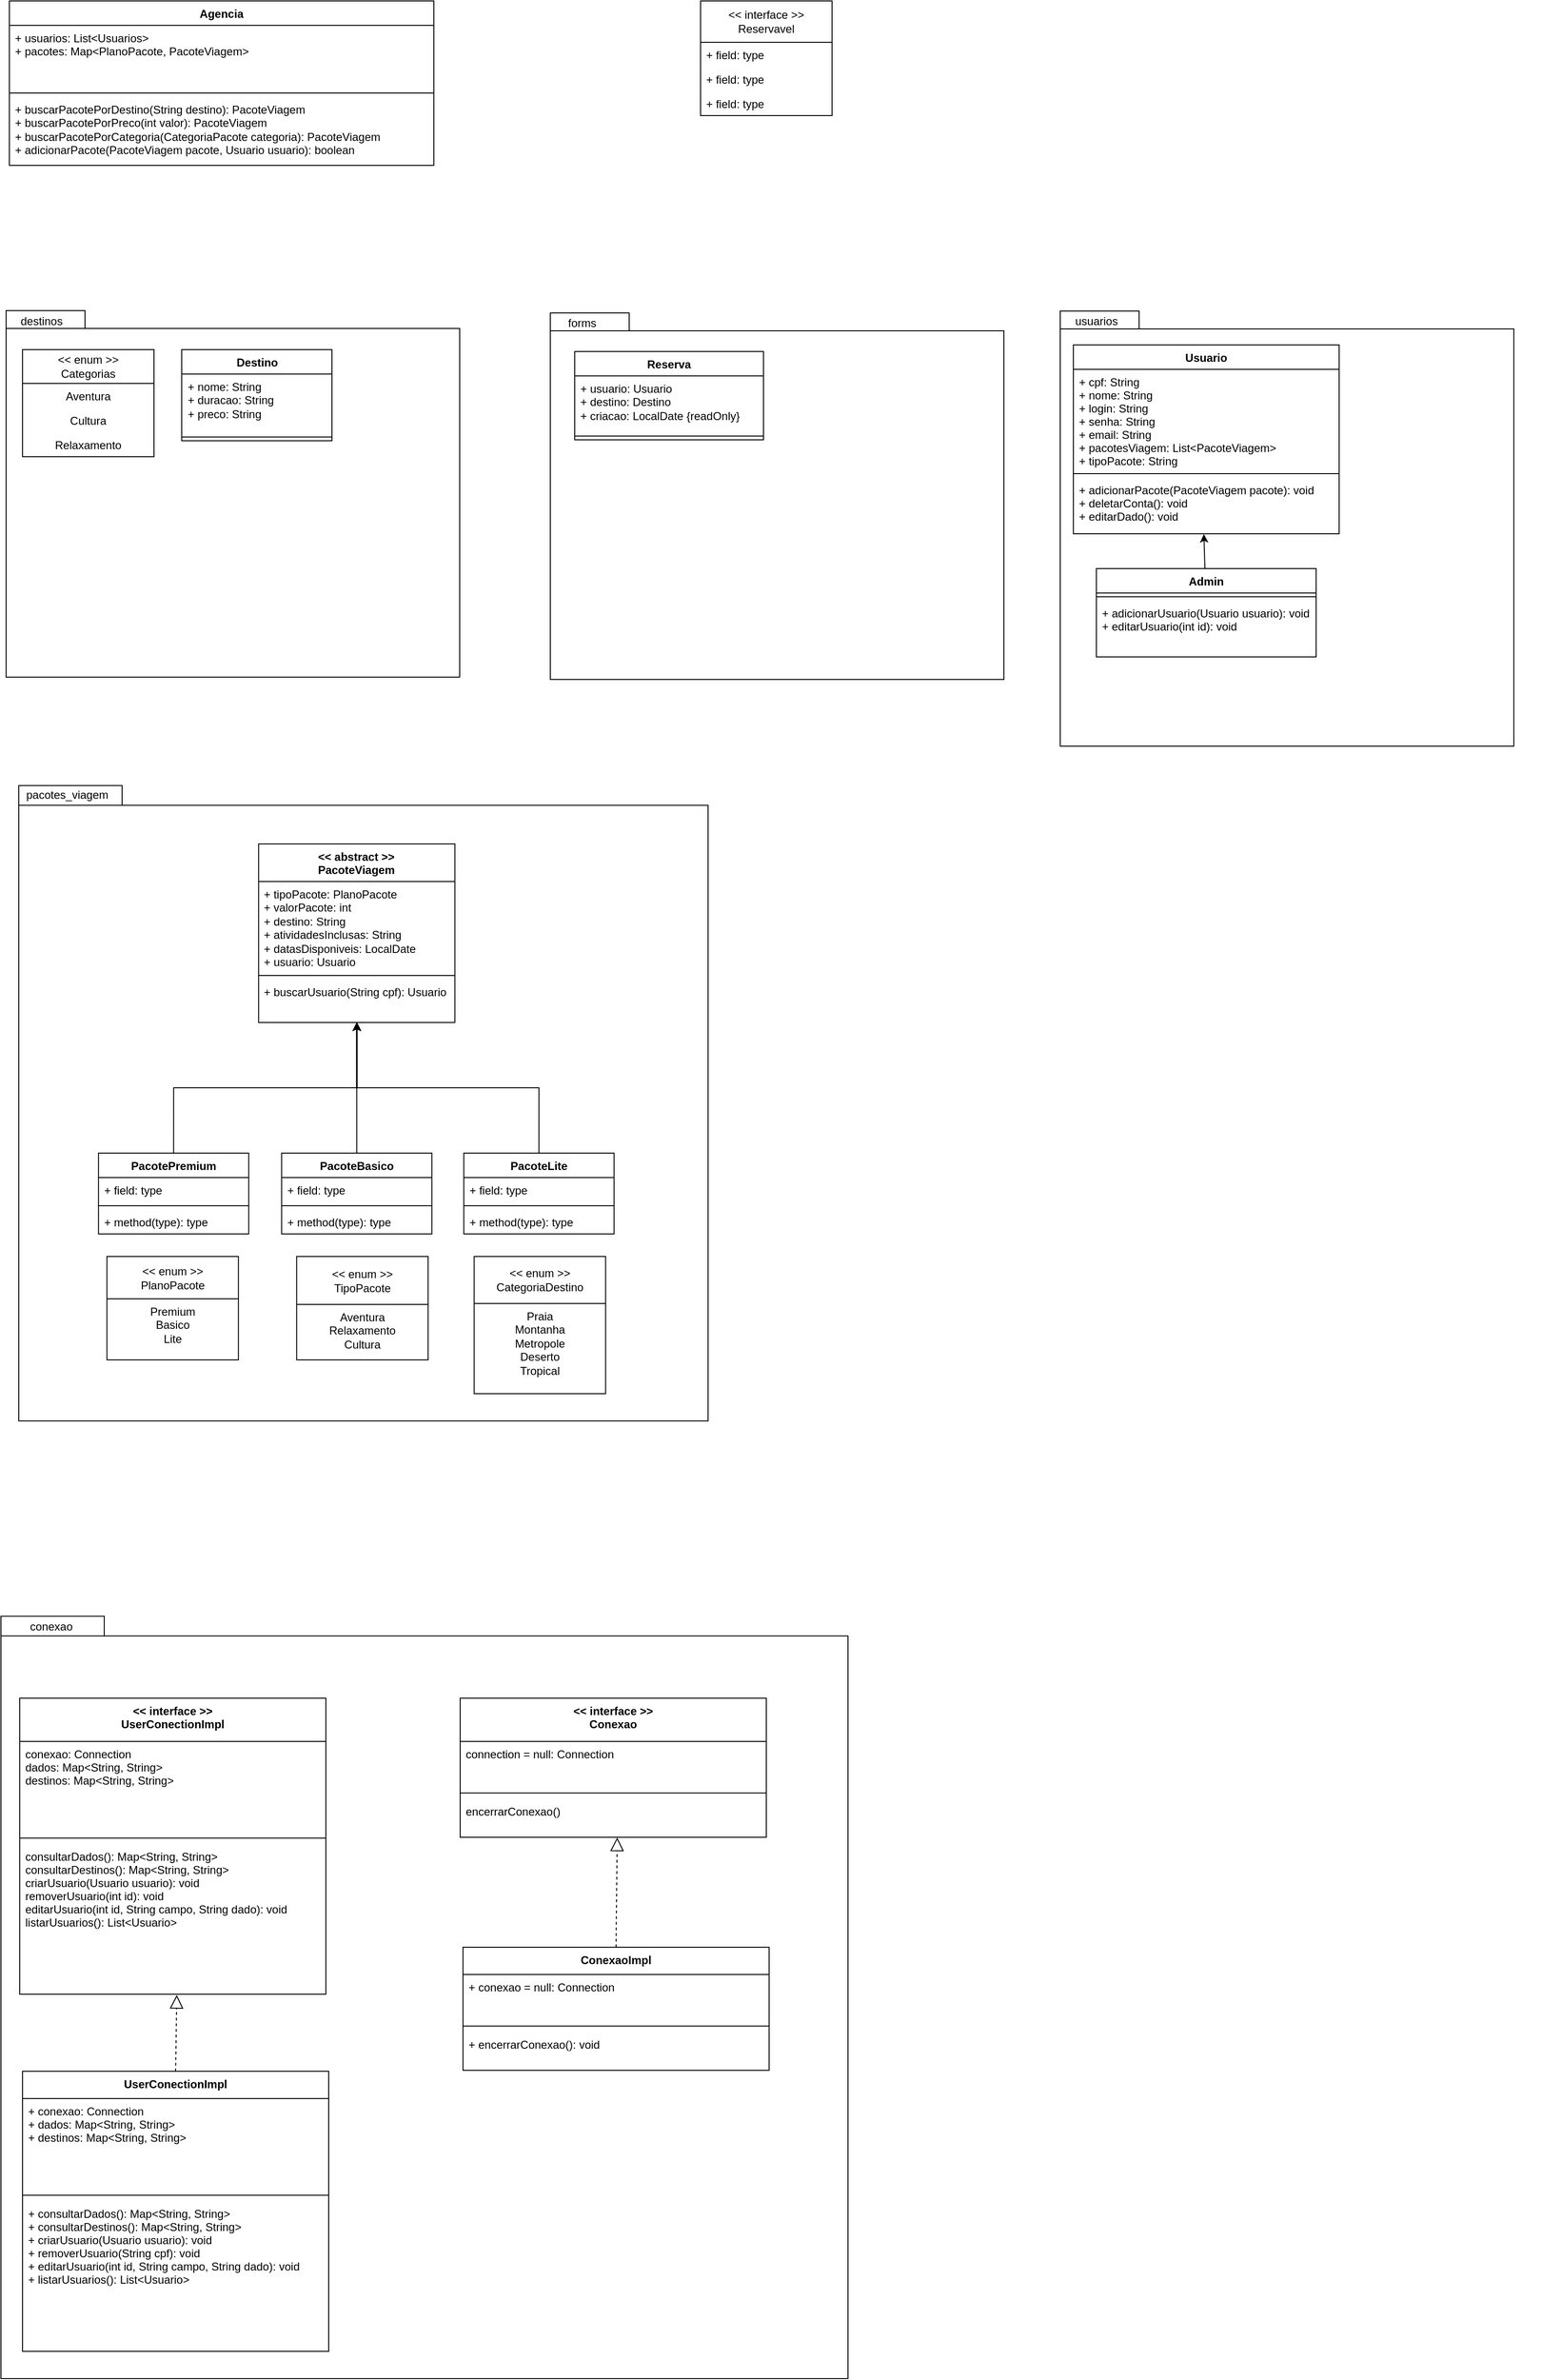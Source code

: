<mxfile>
    <diagram name="Page-1" id="CL5JDApW0YQvWiSPC0La">
        <mxGraphModel dx="594" dy="468" grid="0" gridSize="10" guides="1" tooltips="1" connect="1" arrows="1" fold="1" page="1" pageScale="1" pageWidth="900" pageHeight="1600" math="0" shadow="0">
            <root>
                <mxCell id="0"/>
                <mxCell id="1" parent="0"/>
                <mxCell id="uXKpA5WeMLEmbCpdPesY-55" value="&lt;div&gt;&amp;lt;&amp;lt; interface &amp;gt;&amp;gt;&lt;/div&gt;&lt;div&gt;Reservavel&lt;br&gt;&lt;/div&gt;" style="swimlane;fontStyle=0;childLayout=stackLayout;horizontal=1;startSize=44;fillColor=none;horizontalStack=0;resizeParent=1;resizeParentMax=0;resizeLast=0;collapsible=1;marginBottom=0;whiteSpace=wrap;html=1;" parent="1" vertex="1">
                    <mxGeometry x="754" y="13" width="140" height="122" as="geometry"/>
                </mxCell>
                <mxCell id="uXKpA5WeMLEmbCpdPesY-56" value="+ field: type" style="text;strokeColor=none;fillColor=none;align=left;verticalAlign=top;spacingLeft=4;spacingRight=4;overflow=hidden;rotatable=0;points=[[0,0.5],[1,0.5]];portConstraint=eastwest;whiteSpace=wrap;html=1;" parent="uXKpA5WeMLEmbCpdPesY-55" vertex="1">
                    <mxGeometry y="44" width="140" height="26" as="geometry"/>
                </mxCell>
                <mxCell id="uXKpA5WeMLEmbCpdPesY-57" value="+ field: type" style="text;strokeColor=none;fillColor=none;align=left;verticalAlign=top;spacingLeft=4;spacingRight=4;overflow=hidden;rotatable=0;points=[[0,0.5],[1,0.5]];portConstraint=eastwest;whiteSpace=wrap;html=1;" parent="uXKpA5WeMLEmbCpdPesY-55" vertex="1">
                    <mxGeometry y="70" width="140" height="26" as="geometry"/>
                </mxCell>
                <mxCell id="uXKpA5WeMLEmbCpdPesY-58" value="+ field: type" style="text;strokeColor=none;fillColor=none;align=left;verticalAlign=top;spacingLeft=4;spacingRight=4;overflow=hidden;rotatable=0;points=[[0,0.5],[1,0.5]];portConstraint=eastwest;whiteSpace=wrap;html=1;" parent="uXKpA5WeMLEmbCpdPesY-55" vertex="1">
                    <mxGeometry y="96" width="140" height="26" as="geometry"/>
                </mxCell>
                <mxCell id="uXKpA5WeMLEmbCpdPesY-64" value="Agencia" style="swimlane;fontStyle=1;align=center;verticalAlign=top;childLayout=stackLayout;horizontal=1;startSize=26;horizontalStack=0;resizeParent=1;resizeParentMax=0;resizeLast=0;collapsible=1;marginBottom=0;whiteSpace=wrap;html=1;" parent="1" vertex="1">
                    <mxGeometry x="18" y="13" width="452" height="175" as="geometry"/>
                </mxCell>
                <mxCell id="uXKpA5WeMLEmbCpdPesY-65" value="&lt;div&gt;+ usuarios: List&amp;lt;Usuarios&amp;gt;&lt;/div&gt;&lt;div&gt;+ pacotes: Map&amp;lt;PlanoPacote, PacoteViagem&amp;gt;&lt;br&gt;&lt;/div&gt;&lt;div&gt;&lt;br&gt;&lt;/div&gt;" style="text;strokeColor=none;fillColor=none;align=left;verticalAlign=top;spacingLeft=4;spacingRight=4;overflow=hidden;rotatable=0;points=[[0,0.5],[1,0.5]];portConstraint=eastwest;whiteSpace=wrap;html=1;" parent="uXKpA5WeMLEmbCpdPesY-64" vertex="1">
                    <mxGeometry y="26" width="452" height="68" as="geometry"/>
                </mxCell>
                <mxCell id="uXKpA5WeMLEmbCpdPesY-66" value="" style="line;strokeWidth=1;fillColor=none;align=left;verticalAlign=middle;spacingTop=-1;spacingLeft=3;spacingRight=3;rotatable=0;labelPosition=right;points=[];portConstraint=eastwest;strokeColor=inherit;" parent="uXKpA5WeMLEmbCpdPesY-64" vertex="1">
                    <mxGeometry y="94" width="452" height="8" as="geometry"/>
                </mxCell>
                <mxCell id="uXKpA5WeMLEmbCpdPesY-67" value="&lt;div&gt;+ buscarPacotePorDestino(String destino): PacoteViagem&lt;/div&gt;&lt;div&gt;+ buscarPacotePorPreco(int valor): PacoteViagem&lt;/div&gt;&lt;div&gt;+ buscarPacotePorCategoria(CategoriaPacote categoria): PacoteViagem&lt;/div&gt;&lt;div&gt;+ adicionarPacote(PacoteViagem pacote, Usuario usuario): boolean&lt;br&gt;&lt;/div&gt;" style="text;strokeColor=none;fillColor=none;align=left;verticalAlign=top;spacingLeft=4;spacingRight=4;overflow=hidden;rotatable=0;points=[[0,0.5],[1,0.5]];portConstraint=eastwest;whiteSpace=wrap;html=1;" parent="uXKpA5WeMLEmbCpdPesY-64" vertex="1">
                    <mxGeometry y="102" width="452" height="73" as="geometry"/>
                </mxCell>
                <mxCell id="8AvutQKZImkA7h08carh-3" value="" style="group" parent="1" vertex="1" connectable="0">
                    <mxGeometry x="12" y="340" width="483" height="395" as="geometry"/>
                </mxCell>
                <mxCell id="8AvutQKZImkA7h08carh-1" value="" style="shape=folder;fontStyle=1;spacingTop=10;tabWidth=84;tabHeight=19;tabPosition=left;html=1;whiteSpace=wrap;" parent="8AvutQKZImkA7h08carh-3" vertex="1">
                    <mxGeometry x="2.5" y="2.5" width="483" height="390" as="geometry"/>
                </mxCell>
                <mxCell id="8AvutQKZImkA7h08carh-2" value="destinos" style="text;whiteSpace=wrap;html=1;" parent="8AvutQKZImkA7h08carh-3" vertex="1">
                    <mxGeometry x="16" width="52" height="24" as="geometry"/>
                </mxCell>
                <mxCell id="8AvutQKZImkA7h08carh-14" value="&lt;div&gt;&amp;lt;&amp;lt; enum &amp;gt;&amp;gt;&lt;/div&gt;&lt;div&gt;Categorias&lt;br&gt;&lt;/div&gt;" style="swimlane;fontStyle=0;childLayout=stackLayout;horizontal=1;startSize=36;fillColor=none;horizontalStack=0;resizeParent=1;resizeParentMax=0;resizeLast=0;collapsible=1;marginBottom=0;whiteSpace=wrap;html=1;" parent="8AvutQKZImkA7h08carh-3" vertex="1">
                    <mxGeometry x="20" y="44" width="140" height="114" as="geometry"/>
                </mxCell>
                <mxCell id="8AvutQKZImkA7h08carh-15" value="&lt;div align=&quot;center&quot;&gt;Aventura&lt;/div&gt;" style="text;strokeColor=none;fillColor=none;align=center;verticalAlign=top;spacingLeft=4;spacingRight=4;overflow=hidden;rotatable=0;points=[[0,0.5],[1,0.5]];portConstraint=eastwest;whiteSpace=wrap;html=1;" parent="8AvutQKZImkA7h08carh-14" vertex="1">
                    <mxGeometry y="36" width="140" height="26" as="geometry"/>
                </mxCell>
                <mxCell id="8AvutQKZImkA7h08carh-16" value="&lt;div align=&quot;center&quot;&gt;Cultura&lt;/div&gt;" style="text;strokeColor=none;fillColor=none;align=center;verticalAlign=top;spacingLeft=4;spacingRight=4;overflow=hidden;rotatable=0;points=[[0,0.5],[1,0.5]];portConstraint=eastwest;whiteSpace=wrap;html=1;" parent="8AvutQKZImkA7h08carh-14" vertex="1">
                    <mxGeometry y="62" width="140" height="26" as="geometry"/>
                </mxCell>
                <mxCell id="8AvutQKZImkA7h08carh-17" value="&lt;div align=&quot;center&quot;&gt;Relaxamento&lt;/div&gt;" style="text;strokeColor=none;fillColor=none;align=center;verticalAlign=top;spacingLeft=4;spacingRight=4;overflow=hidden;rotatable=0;points=[[0,0.5],[1,0.5]];portConstraint=eastwest;whiteSpace=wrap;html=1;" parent="8AvutQKZImkA7h08carh-14" vertex="1">
                    <mxGeometry y="88" width="140" height="26" as="geometry"/>
                </mxCell>
                <mxCell id="8AvutQKZImkA7h08carh-22" value="Destino" style="swimlane;fontStyle=1;align=center;verticalAlign=top;childLayout=stackLayout;horizontal=1;startSize=26;horizontalStack=0;resizeParent=1;resizeParentMax=0;resizeLast=0;collapsible=1;marginBottom=0;whiteSpace=wrap;html=1;" parent="8AvutQKZImkA7h08carh-3" vertex="1">
                    <mxGeometry x="189.5" y="44" width="160" height="97" as="geometry"/>
                </mxCell>
                <mxCell id="8AvutQKZImkA7h08carh-23" value="&lt;div&gt;+ nome: String&lt;/div&gt;&lt;div&gt;+ duracao: String&lt;/div&gt;&lt;div&gt;+ preco: String&lt;br&gt;&lt;/div&gt;" style="text;strokeColor=none;fillColor=none;align=left;verticalAlign=top;spacingLeft=4;spacingRight=4;overflow=hidden;rotatable=0;points=[[0,0.5],[1,0.5]];portConstraint=eastwest;whiteSpace=wrap;html=1;" parent="8AvutQKZImkA7h08carh-22" vertex="1">
                    <mxGeometry y="26" width="160" height="63" as="geometry"/>
                </mxCell>
                <mxCell id="8AvutQKZImkA7h08carh-24" value="" style="line;strokeWidth=1;fillColor=none;align=left;verticalAlign=middle;spacingTop=-1;spacingLeft=3;spacingRight=3;rotatable=0;labelPosition=right;points=[];portConstraint=eastwest;strokeColor=inherit;" parent="8AvutQKZImkA7h08carh-22" vertex="1">
                    <mxGeometry y="89" width="160" height="8" as="geometry"/>
                </mxCell>
                <mxCell id="8AvutQKZImkA7h08carh-10" value="" style="group" parent="1" vertex="1" connectable="0">
                    <mxGeometry x="594" y="342" width="483" height="393" as="geometry"/>
                </mxCell>
                <mxCell id="8AvutQKZImkA7h08carh-8" value="" style="shape=folder;fontStyle=1;spacingTop=10;tabWidth=84;tabHeight=19;tabPosition=left;html=1;whiteSpace=wrap;" parent="8AvutQKZImkA7h08carh-10" vertex="1">
                    <mxGeometry y="3" width="483" height="390" as="geometry"/>
                </mxCell>
                <mxCell id="8AvutQKZImkA7h08carh-9" value="&lt;div&gt;forms&lt;/div&gt;" style="text;whiteSpace=wrap;html=1;" parent="8AvutQKZImkA7h08carh-10" vertex="1">
                    <mxGeometry x="17" width="52" height="24" as="geometry"/>
                </mxCell>
                <mxCell id="8AvutQKZImkA7h08carh-30" value="Reserva" style="swimlane;fontStyle=1;align=center;verticalAlign=top;childLayout=stackLayout;horizontal=1;startSize=26;horizontalStack=0;resizeParent=1;resizeParentMax=0;resizeLast=0;collapsible=1;marginBottom=0;whiteSpace=wrap;html=1;" parent="8AvutQKZImkA7h08carh-10" vertex="1">
                    <mxGeometry x="26" y="44" width="201" height="94" as="geometry"/>
                </mxCell>
                <mxCell id="8AvutQKZImkA7h08carh-31" value="&lt;div&gt;+ usuario: Usuario&lt;/div&gt;&lt;div&gt;+ destino: Destino&lt;/div&gt;&lt;div&gt;+ criacao: LocalDate {readOnly}&lt;/div&gt;" style="text;strokeColor=none;fillColor=none;align=left;verticalAlign=top;spacingLeft=4;spacingRight=4;overflow=hidden;rotatable=0;points=[[0,0.5],[1,0.5]];portConstraint=eastwest;whiteSpace=wrap;html=1;" parent="8AvutQKZImkA7h08carh-30" vertex="1">
                    <mxGeometry y="26" width="201" height="60" as="geometry"/>
                </mxCell>
                <mxCell id="8AvutQKZImkA7h08carh-32" value="" style="line;strokeWidth=1;fillColor=none;align=left;verticalAlign=middle;spacingTop=-1;spacingLeft=3;spacingRight=3;rotatable=0;labelPosition=right;points=[];portConstraint=eastwest;strokeColor=inherit;" parent="8AvutQKZImkA7h08carh-30" vertex="1">
                    <mxGeometry y="86" width="201" height="8" as="geometry"/>
                </mxCell>
                <mxCell id="8AvutQKZImkA7h08carh-39" value="" style="group" parent="1" vertex="1" connectable="0">
                    <mxGeometry x="1137" y="340" width="512" height="778.973" as="geometry"/>
                </mxCell>
                <mxCell id="8AvutQKZImkA7h08carh-12" value="" style="shape=folder;fontStyle=1;spacingTop=10;tabWidth=84;tabHeight=19;tabPosition=left;html=1;whiteSpace=wrap;" parent="8AvutQKZImkA7h08carh-39" vertex="1">
                    <mxGeometry y="3" width="483" height="463" as="geometry"/>
                </mxCell>
                <mxCell id="8AvutQKZImkA7h08carh-13" value="&lt;div&gt;usuarios&lt;/div&gt;" style="text;whiteSpace=wrap;html=1;" parent="8AvutQKZImkA7h08carh-39" vertex="1">
                    <mxGeometry x="14" width="52" height="24" as="geometry"/>
                </mxCell>
                <mxCell id="36" value="Usuario" style="swimlane;fontStyle=1;align=center;verticalAlign=top;childLayout=stackLayout;horizontal=1;startSize=26;horizontalStack=0;resizeParent=1;resizeParentMax=0;resizeLast=0;collapsible=1;marginBottom=0;" parent="8AvutQKZImkA7h08carh-39" vertex="1">
                    <mxGeometry x="14" y="39" width="283" height="201" as="geometry"/>
                </mxCell>
                <mxCell id="37" value="+ cpf: String&#10;+ nome: String&#10;+ login: String&#10;+ senha: String&#10;+ email: String&#10;+ pacotesViagem: List&lt;PacoteViagem&gt;&#10;+ tipoPacote: String&#10;" style="text;strokeColor=none;fillColor=none;align=left;verticalAlign=top;spacingLeft=4;spacingRight=4;overflow=hidden;rotatable=0;points=[[0,0.5],[1,0.5]];portConstraint=eastwest;" parent="36" vertex="1">
                    <mxGeometry y="26" width="283" height="107" as="geometry"/>
                </mxCell>
                <mxCell id="38" value="" style="line;strokeWidth=1;fillColor=none;align=left;verticalAlign=middle;spacingTop=-1;spacingLeft=3;spacingRight=3;rotatable=0;labelPosition=right;points=[];portConstraint=eastwest;strokeColor=inherit;" parent="36" vertex="1">
                    <mxGeometry y="133" width="283" height="8" as="geometry"/>
                </mxCell>
                <mxCell id="39" value="+ adicionarPacote(PacoteViagem pacote): void&#10;+ deletarConta(): void&#10;+ editarDado(): void" style="text;strokeColor=none;fillColor=none;align=left;verticalAlign=top;spacingLeft=4;spacingRight=4;overflow=hidden;rotatable=0;points=[[0,0.5],[1,0.5]];portConstraint=eastwest;" parent="36" vertex="1">
                    <mxGeometry y="141" width="283" height="60" as="geometry"/>
                </mxCell>
                <mxCell id="60" style="edgeStyle=none;html=1;entryX=0.491;entryY=1.006;entryDx=0;entryDy=0;entryPerimeter=0;" parent="8AvutQKZImkA7h08carh-39" source="56" target="39" edge="1">
                    <mxGeometry relative="1" as="geometry"/>
                </mxCell>
                <mxCell id="56" value="Admin" style="swimlane;fontStyle=1;align=center;verticalAlign=top;childLayout=stackLayout;horizontal=1;startSize=26;horizontalStack=0;resizeParent=1;resizeParentMax=0;resizeLast=0;collapsible=1;marginBottom=0;" parent="8AvutQKZImkA7h08carh-39" vertex="1">
                    <mxGeometry x="38.5" y="277" width="234" height="94" as="geometry"/>
                </mxCell>
                <mxCell id="58" value="" style="line;strokeWidth=1;fillColor=none;align=left;verticalAlign=middle;spacingTop=-1;spacingLeft=3;spacingRight=3;rotatable=0;labelPosition=right;points=[];portConstraint=eastwest;strokeColor=inherit;" parent="56" vertex="1">
                    <mxGeometry y="26" width="234" height="8" as="geometry"/>
                </mxCell>
                <mxCell id="59" value="+ adicionarUsuario(Usuario usuario): void&#10;+ editarUsuario(int id): void" style="text;strokeColor=none;fillColor=none;align=left;verticalAlign=top;spacingLeft=4;spacingRight=4;overflow=hidden;rotatable=0;points=[[0,0.5],[1,0.5]];portConstraint=eastwest;" parent="56" vertex="1">
                    <mxGeometry y="34" width="234" height="60" as="geometry"/>
                </mxCell>
                <mxCell id="8AvutQKZImkA7h08carh-48" value="" style="group" parent="1" vertex="1" connectable="0">
                    <mxGeometry x="28" y="841" width="734" height="683" as="geometry"/>
                </mxCell>
                <mxCell id="8AvutQKZImkA7h08carh-43" value="" style="shape=folder;fontStyle=1;spacingTop=10;tabWidth=110;tabHeight=21;tabPosition=left;html=1;whiteSpace=wrap;" parent="8AvutQKZImkA7h08carh-48" vertex="1">
                    <mxGeometry y="6.934" width="734" height="676.066" as="geometry"/>
                </mxCell>
                <mxCell id="8AvutQKZImkA7h08carh-44" value="pacotes_viagem&lt;br&gt;" style="text;whiteSpace=wrap;html=1;" parent="8AvutQKZImkA7h08carh-48" vertex="1">
                    <mxGeometry x="6.003" y="3" width="62.163" height="41.599" as="geometry"/>
                </mxCell>
                <mxCell id="8AvutQKZImkA7h08carh-40" value="" style="group" parent="8AvutQKZImkA7h08carh-48" vertex="1" connectable="0">
                    <mxGeometry x="84.88" y="69" width="549" height="585" as="geometry"/>
                </mxCell>
                <mxCell id="uXKpA5WeMLEmbCpdPesY-46" value="" style="group" parent="8AvutQKZImkA7h08carh-40" vertex="1" connectable="0">
                    <mxGeometry width="549" height="281" as="geometry"/>
                </mxCell>
                <mxCell id="uXKpA5WeMLEmbCpdPesY-18" value="&lt;div&gt;&amp;lt;&amp;lt; abstract &amp;gt;&amp;gt;&lt;br&gt;&lt;/div&gt;&lt;div&gt;PacoteViagem&lt;/div&gt;" style="swimlane;fontStyle=1;align=center;verticalAlign=top;childLayout=stackLayout;horizontal=1;startSize=40;horizontalStack=0;resizeParent=1;resizeParentMax=0;resizeLast=0;collapsible=1;marginBottom=0;whiteSpace=wrap;html=1;" parent="uXKpA5WeMLEmbCpdPesY-46" vertex="1">
                    <mxGeometry x="170.5" width="209" height="190" as="geometry"/>
                </mxCell>
                <mxCell id="uXKpA5WeMLEmbCpdPesY-19" value="&lt;div&gt;+ tipoPacote: PlanoPacote&lt;br&gt;&lt;/div&gt;&lt;div&gt;+ valorPacote: int&lt;/div&gt;&lt;div&gt;+ destino: String&lt;/div&gt;&lt;div&gt;+ atividadesInclusas: String&lt;/div&gt;&lt;div&gt;+ datasDisponiveis: LocalDate&lt;br&gt;&lt;/div&gt;&lt;div&gt;+ usuario: Usuario&lt;/div&gt;" style="text;strokeColor=none;fillColor=none;align=left;verticalAlign=top;spacingLeft=4;spacingRight=4;overflow=hidden;rotatable=0;points=[[0,0.5],[1,0.5]];portConstraint=eastwest;whiteSpace=wrap;html=1;" parent="uXKpA5WeMLEmbCpdPesY-18" vertex="1">
                    <mxGeometry y="40" width="209" height="96" as="geometry"/>
                </mxCell>
                <mxCell id="uXKpA5WeMLEmbCpdPesY-20" value="" style="line;strokeWidth=1;fillColor=none;align=left;verticalAlign=middle;spacingTop=-1;spacingLeft=3;spacingRight=3;rotatable=0;labelPosition=right;points=[];portConstraint=eastwest;strokeColor=inherit;" parent="uXKpA5WeMLEmbCpdPesY-18" vertex="1">
                    <mxGeometry y="136" width="209" height="8" as="geometry"/>
                </mxCell>
                <mxCell id="uXKpA5WeMLEmbCpdPesY-21" value="&lt;div&gt;+ buscarUsuario(String cpf): Usuario&lt;/div&gt;" style="text;strokeColor=none;fillColor=none;align=left;verticalAlign=top;spacingLeft=4;spacingRight=4;overflow=hidden;rotatable=0;points=[[0,0.5],[1,0.5]];portConstraint=eastwest;whiteSpace=wrap;html=1;" parent="uXKpA5WeMLEmbCpdPesY-18" vertex="1">
                    <mxGeometry y="144" width="209" height="46" as="geometry"/>
                </mxCell>
                <mxCell id="uXKpA5WeMLEmbCpdPesY-26" value="PacotePremium" style="swimlane;fontStyle=1;align=center;verticalAlign=top;childLayout=stackLayout;horizontal=1;startSize=26;horizontalStack=0;resizeParent=1;resizeParentMax=0;resizeLast=0;collapsible=1;marginBottom=0;whiteSpace=wrap;html=1;" parent="uXKpA5WeMLEmbCpdPesY-46" vertex="1">
                    <mxGeometry y="329" width="160" height="86" as="geometry"/>
                </mxCell>
                <mxCell id="uXKpA5WeMLEmbCpdPesY-27" value="+ field: type" style="text;strokeColor=none;fillColor=none;align=left;verticalAlign=top;spacingLeft=4;spacingRight=4;overflow=hidden;rotatable=0;points=[[0,0.5],[1,0.5]];portConstraint=eastwest;whiteSpace=wrap;html=1;" parent="uXKpA5WeMLEmbCpdPesY-26" vertex="1">
                    <mxGeometry y="26" width="160" height="26" as="geometry"/>
                </mxCell>
                <mxCell id="uXKpA5WeMLEmbCpdPesY-28" value="" style="line;strokeWidth=1;fillColor=none;align=left;verticalAlign=middle;spacingTop=-1;spacingLeft=3;spacingRight=3;rotatable=0;labelPosition=right;points=[];portConstraint=eastwest;strokeColor=inherit;" parent="uXKpA5WeMLEmbCpdPesY-26" vertex="1">
                    <mxGeometry y="52" width="160" height="8" as="geometry"/>
                </mxCell>
                <mxCell id="uXKpA5WeMLEmbCpdPesY-29" value="+ method(type): type" style="text;strokeColor=none;fillColor=none;align=left;verticalAlign=top;spacingLeft=4;spacingRight=4;overflow=hidden;rotatable=0;points=[[0,0.5],[1,0.5]];portConstraint=eastwest;whiteSpace=wrap;html=1;" parent="uXKpA5WeMLEmbCpdPesY-26" vertex="1">
                    <mxGeometry y="60" width="160" height="26" as="geometry"/>
                </mxCell>
                <mxCell id="uXKpA5WeMLEmbCpdPesY-30" value="PacoteBasico" style="swimlane;fontStyle=1;align=center;verticalAlign=top;childLayout=stackLayout;horizontal=1;startSize=26;horizontalStack=0;resizeParent=1;resizeParentMax=0;resizeLast=0;collapsible=1;marginBottom=0;whiteSpace=wrap;html=1;" parent="uXKpA5WeMLEmbCpdPesY-46" vertex="1">
                    <mxGeometry x="195" y="329" width="160" height="86" as="geometry"/>
                </mxCell>
                <mxCell id="uXKpA5WeMLEmbCpdPesY-31" value="+ field: type" style="text;strokeColor=none;fillColor=none;align=left;verticalAlign=top;spacingLeft=4;spacingRight=4;overflow=hidden;rotatable=0;points=[[0,0.5],[1,0.5]];portConstraint=eastwest;whiteSpace=wrap;html=1;" parent="uXKpA5WeMLEmbCpdPesY-30" vertex="1">
                    <mxGeometry y="26" width="160" height="26" as="geometry"/>
                </mxCell>
                <mxCell id="uXKpA5WeMLEmbCpdPesY-32" value="" style="line;strokeWidth=1;fillColor=none;align=left;verticalAlign=middle;spacingTop=-1;spacingLeft=3;spacingRight=3;rotatable=0;labelPosition=right;points=[];portConstraint=eastwest;strokeColor=inherit;" parent="uXKpA5WeMLEmbCpdPesY-30" vertex="1">
                    <mxGeometry y="52" width="160" height="8" as="geometry"/>
                </mxCell>
                <mxCell id="uXKpA5WeMLEmbCpdPesY-33" value="+ method(type): type" style="text;strokeColor=none;fillColor=none;align=left;verticalAlign=top;spacingLeft=4;spacingRight=4;overflow=hidden;rotatable=0;points=[[0,0.5],[1,0.5]];portConstraint=eastwest;whiteSpace=wrap;html=1;" parent="uXKpA5WeMLEmbCpdPesY-30" vertex="1">
                    <mxGeometry y="60" width="160" height="26" as="geometry"/>
                </mxCell>
                <mxCell id="uXKpA5WeMLEmbCpdPesY-34" value="PacoteLite" style="swimlane;fontStyle=1;align=center;verticalAlign=top;childLayout=stackLayout;horizontal=1;startSize=26;horizontalStack=0;resizeParent=1;resizeParentMax=0;resizeLast=0;collapsible=1;marginBottom=0;whiteSpace=wrap;html=1;" parent="uXKpA5WeMLEmbCpdPesY-46" vertex="1">
                    <mxGeometry x="389" y="329" width="160" height="86" as="geometry"/>
                </mxCell>
                <mxCell id="uXKpA5WeMLEmbCpdPesY-35" value="+ field: type" style="text;strokeColor=none;fillColor=none;align=left;verticalAlign=top;spacingLeft=4;spacingRight=4;overflow=hidden;rotatable=0;points=[[0,0.5],[1,0.5]];portConstraint=eastwest;whiteSpace=wrap;html=1;" parent="uXKpA5WeMLEmbCpdPesY-34" vertex="1">
                    <mxGeometry y="26" width="160" height="26" as="geometry"/>
                </mxCell>
                <mxCell id="uXKpA5WeMLEmbCpdPesY-36" value="" style="line;strokeWidth=1;fillColor=none;align=left;verticalAlign=middle;spacingTop=-1;spacingLeft=3;spacingRight=3;rotatable=0;labelPosition=right;points=[];portConstraint=eastwest;strokeColor=inherit;" parent="uXKpA5WeMLEmbCpdPesY-34" vertex="1">
                    <mxGeometry y="52" width="160" height="8" as="geometry"/>
                </mxCell>
                <mxCell id="uXKpA5WeMLEmbCpdPesY-37" value="+ method(type): type" style="text;strokeColor=none;fillColor=none;align=left;verticalAlign=top;spacingLeft=4;spacingRight=4;overflow=hidden;rotatable=0;points=[[0,0.5],[1,0.5]];portConstraint=eastwest;whiteSpace=wrap;html=1;" parent="uXKpA5WeMLEmbCpdPesY-34" vertex="1">
                    <mxGeometry y="60" width="160" height="26" as="geometry"/>
                </mxCell>
                <mxCell id="uXKpA5WeMLEmbCpdPesY-45" style="edgeStyle=orthogonalEdgeStyle;rounded=0;orthogonalLoop=1;jettySize=auto;html=1;exitX=0.5;exitY=0;exitDx=0;exitDy=0;entryX=0.502;entryY=1;entryDx=0;entryDy=0;entryPerimeter=0;" parent="uXKpA5WeMLEmbCpdPesY-46" source="uXKpA5WeMLEmbCpdPesY-26" target="uXKpA5WeMLEmbCpdPesY-21" edge="1">
                    <mxGeometry relative="1" as="geometry">
                        <mxPoint x="563" y="213" as="targetPoint"/>
                    </mxGeometry>
                </mxCell>
                <mxCell id="uXKpA5WeMLEmbCpdPesY-43" style="edgeStyle=orthogonalEdgeStyle;rounded=0;orthogonalLoop=1;jettySize=auto;html=1;exitX=0.5;exitY=0;exitDx=0;exitDy=0;entryX=0.5;entryY=1;entryDx=0;entryDy=0;" parent="uXKpA5WeMLEmbCpdPesY-46" source="uXKpA5WeMLEmbCpdPesY-30" target="uXKpA5WeMLEmbCpdPesY-18" edge="1">
                    <mxGeometry relative="1" as="geometry"/>
                </mxCell>
                <mxCell id="uXKpA5WeMLEmbCpdPesY-44" style="edgeStyle=orthogonalEdgeStyle;rounded=0;orthogonalLoop=1;jettySize=auto;html=1;exitX=0.5;exitY=0;exitDx=0;exitDy=0;entryX=0.499;entryY=1.003;entryDx=0;entryDy=0;entryPerimeter=0;" parent="uXKpA5WeMLEmbCpdPesY-46" source="uXKpA5WeMLEmbCpdPesY-34" target="uXKpA5WeMLEmbCpdPesY-21" edge="1">
                    <mxGeometry relative="1" as="geometry"/>
                </mxCell>
                <mxCell id="uXKpA5WeMLEmbCpdPesY-59" value="&lt;div&gt;&amp;lt;&amp;lt; enum &amp;gt;&amp;gt;&lt;/div&gt;CategoriaDestino" style="swimlane;fontStyle=0;childLayout=stackLayout;horizontal=1;startSize=50;fillColor=none;horizontalStack=0;resizeParent=1;resizeParentMax=0;resizeLast=0;collapsible=1;marginBottom=0;whiteSpace=wrap;html=1;" parent="8AvutQKZImkA7h08carh-40" vertex="1">
                    <mxGeometry x="400" y="439" width="140" height="146" as="geometry"/>
                </mxCell>
                <mxCell id="uXKpA5WeMLEmbCpdPesY-60" value="&lt;div align=&quot;center&quot;&gt;Praia&lt;/div&gt;&lt;div align=&quot;center&quot;&gt;Montanha&lt;/div&gt;&lt;div align=&quot;center&quot;&gt;Metropole&lt;/div&gt;&lt;div align=&quot;center&quot;&gt;Deserto&lt;/div&gt;Tropical" style="text;strokeColor=none;fillColor=none;align=center;verticalAlign=top;spacingLeft=4;spacingRight=4;overflow=hidden;rotatable=0;points=[[0,0.5],[1,0.5]];portConstraint=eastwest;whiteSpace=wrap;html=1;" parent="uXKpA5WeMLEmbCpdPesY-59" vertex="1">
                    <mxGeometry y="50" width="140" height="96" as="geometry"/>
                </mxCell>
                <mxCell id="uXKpA5WeMLEmbCpdPesY-22" value="&lt;div&gt;&amp;lt;&amp;lt; enum &amp;gt;&amp;gt;&lt;/div&gt;&lt;div&gt;PlanoPacote&lt;br&gt;&lt;/div&gt;" style="swimlane;fontStyle=0;childLayout=stackLayout;horizontal=1;startSize=45;fillColor=none;horizontalStack=0;resizeParent=1;resizeParentMax=0;resizeLast=0;collapsible=1;marginBottom=0;whiteSpace=wrap;html=1;" parent="8AvutQKZImkA7h08carh-40" vertex="1">
                    <mxGeometry x="9" y="439" width="140" height="110" as="geometry"/>
                </mxCell>
                <mxCell id="uXKpA5WeMLEmbCpdPesY-24" value="&lt;div align=&quot;center&quot;&gt;Premium&lt;/div&gt;&lt;div align=&quot;center&quot;&gt;Basico&lt;/div&gt;&lt;div align=&quot;center&quot;&gt;Lite&lt;br&gt;&lt;/div&gt;" style="text;strokeColor=none;fillColor=none;align=center;verticalAlign=top;spacingLeft=4;spacingRight=4;overflow=hidden;rotatable=0;points=[[0,0.5],[1,0.5]];portConstraint=eastwest;whiteSpace=wrap;html=1;" parent="uXKpA5WeMLEmbCpdPesY-22" vertex="1">
                    <mxGeometry y="45" width="140" height="65" as="geometry"/>
                </mxCell>
                <mxCell id="uXKpA5WeMLEmbCpdPesY-72" value="&lt;div&gt;&amp;lt;&amp;lt; enum &amp;gt;&amp;gt;&lt;/div&gt;&lt;div&gt;TipoPacote&lt;br&gt;&lt;/div&gt;" style="swimlane;fontStyle=0;childLayout=stackLayout;horizontal=1;startSize=51;fillColor=none;horizontalStack=0;resizeParent=1;resizeParentMax=0;resizeLast=0;collapsible=1;marginBottom=0;whiteSpace=wrap;html=1;" parent="8AvutQKZImkA7h08carh-40" vertex="1">
                    <mxGeometry x="211" y="439" width="140" height="110" as="geometry"/>
                </mxCell>
                <mxCell id="uXKpA5WeMLEmbCpdPesY-73" value="&lt;div align=&quot;center&quot;&gt;Aventura&lt;/div&gt;&lt;div align=&quot;center&quot;&gt;Relaxamento&lt;/div&gt;&lt;div align=&quot;center&quot;&gt;Cultura&lt;br&gt;&lt;/div&gt;" style="text;strokeColor=none;fillColor=none;align=center;verticalAlign=top;spacingLeft=4;spacingRight=4;overflow=hidden;rotatable=0;points=[[0,0.5],[1,0.5]];portConstraint=eastwest;whiteSpace=wrap;html=1;" parent="uXKpA5WeMLEmbCpdPesY-72" vertex="1">
                    <mxGeometry y="51" width="140" height="59" as="geometry"/>
                </mxCell>
                <mxCell id="3" value="" style="group" parent="1" vertex="1" connectable="0">
                    <mxGeometry x="9" y="1726" width="902" height="817" as="geometry"/>
                </mxCell>
                <mxCell id="4" value="&lt;span style=&quot;color: rgba(0, 0, 0, 0); font-family: monospace; font-size: 0px; font-weight: 400; text-align: start;&quot;&gt;%3CmxGraphModel%3E%3Croot%3E%3CmxCell%20id%3D%220%22%2F%3E%3CmxCell%20id%3D%221%22%20parent%3D%220%22%2F%3E%3CmxCell%20id%3D%222%22%20value%3D%22UserConectionImpl%22%20style%3D%22swimlane%3BfontStyle%3D1%3Balign%3Dcenter%3BverticalAlign%3Dtop%3BchildLayout%3DstackLayout%3Bhorizontal%3D1%3BstartSize%3D29%3BhorizontalStack%3D0%3BresizeParent%3D1%3BresizeParentMax%3D0%3BresizeLast%3D0%3Bcollapsible%3D1%3BmarginBottom%3D0%3B%22%20vertex%3D%221%22%20parent%3D%221%22%3E%3CmxGeometry%20x%3D%22972%22%20y%3D%221408.996%22%20width%3D%22326%22%20height%3D%22297.976%22%20as%3D%22geometry%22%2F%3E%3C%2FmxCell%3E%3CmxCell%20id%3D%223%22%20value%3D%22%2B%20conexao%3A%20Connection%26%2310%3B%2B%20dados%3A%20Map%26lt%3BString%2C%20String%26gt%3B%26%2310%3B%2B%20destinos%3A%20Map%26lt%3BString%2C%20String%26gt%3B%22%20style%3D%22text%3BstrokeColor%3Dnone%3BfillColor%3Dnone%3Balign%3Dleft%3BverticalAlign%3Dtop%3BspacingLeft%3D4%3BspacingRight%3D4%3Boverflow%3Dhidden%3Brotatable%3D0%3Bpoints%3D%5B%5B0%2C0.5%5D%2C%5B1%2C0.5%5D%5D%3BportConstraint%3Deastwest%3B%22%20vertex%3D%221%22%20parent%3D%222%22%3E%3CmxGeometry%20y%3D%2229%22%20width%3D%22326%22%20height%3D%2297.008%22%20as%3D%22geometry%22%2F%3E%3C%2FmxCell%3E%3CmxCell%20id%3D%224%22%20value%3D%22%22%20style%3D%22line%3BstrokeWidth%3D1%3BfillColor%3Dnone%3Balign%3Dleft%3BverticalAlign%3Dmiddle%3BspacingTop%3D-1%3BspacingLeft%3D3%3BspacingRight%3D3%3Brotatable%3D0%3BlabelPosition%3Dright%3Bpoints%3D%5B%5D%3BportConstraint%3Deastwest%3BstrokeColor%3Dinherit%3B%22%20vertex%3D%221%22%20parent%3D%222%22%3E%3CmxGeometry%20y%3D%22126.008%22%20width%3D%22326%22%20height%3D%2211.759%22%20as%3D%22geometry%22%2F%3E%3C%2FmxCell%3E%3CmxCell%20id%3D%225%22%20value%3D%22%2B%20consultarDados()%3A%20Map%26lt%3BString%2C%20String%26gt%3B%26%2310%3B%2B%20consultarDestinos()%3A%20Map%26lt%3BString%2C%20String%26gt%3B%C2%A0%26%2310%3B%2B%20criarUsuario(Usuario%20usuario)%3A%20void%26%2310%3B%2B%20removerUsuario(int%20id)%3A%20void%26%2310%3B%2B%20editarUsuario(int%20id%2C%20String%20campo%2C%20String%20dado)%3A%20void%26%2310%3B%2B%20listarUsuarios()%3A%20List%26lt%3BUsuario%26gt%3B%22%20style%3D%22text%3BstrokeColor%3Dnone%3BfillColor%3Dnone%3Balign%3Dleft%3BverticalAlign%3Dtop%3BspacingLeft%3D4%3BspacingRight%3D4%3Boverflow%3Dhidden%3Brotatable%3D0%3Bpoints%3D%5B%5B0%2C0.5%5D%2C%5B1%2C0.5%5D%5D%3BportConstraint%3Deastwest%3B%22%20vertex%3D%221%22%20parent%3D%222%22%3E%3CmxGeometry%20y%3D%22137.766%22%20width%3D%22326%22%20height%3D%22160.21%22%20as%3D%22geometry%22%2F%3E%3C%2FmxCell%3E%3CmxCell%20id%3D%226%22%20value%3D%22%26lt%3B%26lt%3B%20interface%20%26gt%3B%26gt%3B%26%2310%3BUserConectionImpl%22%20style%3D%22swimlane%3BfontStyle%3D1%3Balign%3Dcenter%3BverticalAlign%3Dtop%3BchildLayout%3DstackLayout%3Bhorizontal%3D1%3BstartSize%3D46%3BhorizontalStack%3D0%3BresizeParent%3D1%3BresizeParentMax%3D0%3BresizeLast%3D0%3Bcollapsible%3D1%3BmarginBottom%3D0%3B%22%20vertex%3D%221%22%20parent%3D%221%22%3E%3CmxGeometry%20x%3D%22969%22%20y%3D%221011.996%22%20width%3D%22326%22%20height%3D%22314.976%22%20as%3D%22geometry%22%2F%3E%3C%2FmxCell%3E%3CmxCell%20id%3D%227%22%20value%3D%22conexao%3A%20Connection%26%2310%3Bdados%3A%20Map%26lt%3BString%2C%20String%26gt%3B%26%2310%3Bdestinos%3A%20Map%26lt%3BString%2C%20String%26gt%3B%22%20style%3D%22text%3BstrokeColor%3Dnone%3BfillColor%3Dnone%3Balign%3Dleft%3BverticalAlign%3Dtop%3BspacingLeft%3D4%3BspacingRight%3D4%3Boverflow%3Dhidden%3Brotatable%3D0%3Bpoints%3D%5B%5B0%2C0.5%5D%2C%5B1%2C0.5%5D%5D%3BportConstraint%3Deastwest%3B%22%20vertex%3D%221%22%20parent%3D%226%22%3E%3CmxGeometry%20y%3D%2246%22%20width%3D%22326%22%20height%3D%2297.008%22%20as%3D%22geometry%22%2F%3E%3C%2FmxCell%3E%3CmxCell%20id%3D%228%22%20value%3D%22%22%20style%3D%22line%3BstrokeWidth%3D1%3BfillColor%3Dnone%3Balign%3Dleft%3BverticalAlign%3Dmiddle%3BspacingTop%3D-1%3BspacingLeft%3D3%3BspacingRight%3D3%3Brotatable%3D0%3BlabelPosition%3Dright%3Bpoints%3D%5B%5D%3BportConstraint%3Deastwest%3BstrokeColor%3Dinherit%3B%22%20vertex%3D%221%22%20parent%3D%226%22%3E%3CmxGeometry%20y%3D%22143.008%22%20width%3D%22326%22%20height%3D%2211.759%22%20as%3D%22geometry%22%2F%3E%3C%2FmxCell%3E%3CmxCell%20id%3D%229%22%20value%3D%22consultarDados()%3A%20Map%26lt%3BString%2C%20String%26gt%3B%26%2310%3BconsultarDestinos()%3A%20Map%26lt%3BString%2C%20String%26gt%3B%C2%A0%26%2310%3BcriarUsuario(Usuario%20usuario)%3A%20void%26%2310%3BremoverUsuario(int%20id)%3A%20void%26%2310%3BeditarUsuario(int%20id%2C%20String%20campo%2C%20String%20dado)%3A%20void%26%2310%3BlistarUsuarios()%3A%20List%26lt%3BUsuario%26gt%3B%22%20style%3D%22text%3BstrokeColor%3Dnone%3BfillColor%3Dnone%3Balign%3Dleft%3BverticalAlign%3Dtop%3BspacingLeft%3D4%3BspacingRight%3D4%3Boverflow%3Dhidden%3Brotatable%3D0%3Bpoints%3D%5B%5B0%2C0.5%5D%2C%5B1%2C0.5%5D%5D%3BportConstraint%3Deastwest%3B%22%20vertex%3D%221%22%20parent%3D%226%22%3E%3CmxGeometry%20y%3D%22154.766%22%20width%3D%22326%22%20height%3D%22160.21%22%20as%3D%22geometry%22%2F%3E%3C%2FmxCell%3E%3CmxCell%20id%3D%2210%22%20value%3D%22%22%20style%3D%22endArrow%3Dblock%3Bdashed%3D1%3BendFill%3D0%3BendSize%3D12%3Bhtml%3D1%3BentryX%3D0.513%3BentryY%3D1.005%3BentryDx%3D0%3BentryDy%3D0%3BentryPerimeter%3D0%3BexitX%3D0.5%3BexitY%3D0%3BexitDx%3D0%3BexitDy%3D0%3B%22%20edge%3D%221%22%20source%3D%222%22%20target%3D%229%22%20parent%3D%221%22%3E%3CmxGeometry%20width%3D%22160%22%20relative%3D%221%22%20as%3D%22geometry%22%3E%3CmxPoint%20x%3D%22128%22%20y%3D%22639%22%20as%3D%22sourcePoint%22%2F%3E%3CmxPoint%20x%3D%22288%22%20y%3D%22639%22%20as%3D%22targetPoint%22%2F%3E%3C%2FmxGeometry%3E%3C%2FmxCell%3E%3C%2Froot%3E%3C%2FmxGraphModel%3E&lt;/span&gt;" style="shape=folder;fontStyle=1;spacingTop=10;tabWidth=110;tabHeight=21;tabPosition=left;html=1;whiteSpace=wrap;" parent="3" vertex="1">
                    <mxGeometry y="5.69" width="902" height="811.31" as="geometry"/>
                </mxCell>
                <mxCell id="5" value="conexao" style="text;whiteSpace=wrap;html=1;" parent="3" vertex="1">
                    <mxGeometry x="29.003" y="3.28" width="62.163" height="34.107" as="geometry"/>
                </mxCell>
                <mxCell id="48" value="UserConectionImpl" style="swimlane;fontStyle=1;align=center;verticalAlign=top;childLayout=stackLayout;horizontal=1;startSize=29;horizontalStack=0;resizeParent=1;resizeParentMax=0;resizeLast=0;collapsible=1;marginBottom=0;" parent="3" vertex="1">
                    <mxGeometry x="23" y="489.996" width="326" height="297.976" as="geometry"/>
                </mxCell>
                <mxCell id="49" value="+ conexao: Connection&#10;+ dados: Map&lt;String, String&gt;&#10;+ destinos: Map&lt;String, String&gt;" style="text;strokeColor=none;fillColor=none;align=left;verticalAlign=top;spacingLeft=4;spacingRight=4;overflow=hidden;rotatable=0;points=[[0,0.5],[1,0.5]];portConstraint=eastwest;" parent="48" vertex="1">
                    <mxGeometry y="29" width="326" height="97.008" as="geometry"/>
                </mxCell>
                <mxCell id="50" value="" style="line;strokeWidth=1;fillColor=none;align=left;verticalAlign=middle;spacingTop=-1;spacingLeft=3;spacingRight=3;rotatable=0;labelPosition=right;points=[];portConstraint=eastwest;strokeColor=inherit;" parent="48" vertex="1">
                    <mxGeometry y="126.008" width="326" height="11.759" as="geometry"/>
                </mxCell>
                <mxCell id="51" value="+ consultarDados(): Map&lt;String, String&gt;&#10;+ consultarDestinos(): Map&lt;String, String&gt; &#10;+ criarUsuario(Usuario usuario): void&#10;+ removerUsuario(String cpf): void&#10;+ editarUsuario(int id, String campo, String dado): void&#10;+ listarUsuarios(): List&lt;Usuario&gt;" style="text;strokeColor=none;fillColor=none;align=left;verticalAlign=top;spacingLeft=4;spacingRight=4;overflow=hidden;rotatable=0;points=[[0,0.5],[1,0.5]];portConstraint=eastwest;" parent="48" vertex="1">
                    <mxGeometry y="137.766" width="326" height="160.21" as="geometry"/>
                </mxCell>
                <mxCell id="65" value="&lt;&lt; interface &gt;&gt;&#10;UserConectionImpl" style="swimlane;fontStyle=1;align=center;verticalAlign=top;childLayout=stackLayout;horizontal=1;startSize=46;horizontalStack=0;resizeParent=1;resizeParentMax=0;resizeLast=0;collapsible=1;marginBottom=0;" parent="3" vertex="1">
                    <mxGeometry x="20" y="92.996" width="326" height="314.976" as="geometry"/>
                </mxCell>
                <mxCell id="66" value="conexao: Connection&#10;dados: Map&lt;String, String&gt;&#10;destinos: Map&lt;String, String&gt;" style="text;strokeColor=none;fillColor=none;align=left;verticalAlign=top;spacingLeft=4;spacingRight=4;overflow=hidden;rotatable=0;points=[[0,0.5],[1,0.5]];portConstraint=eastwest;" parent="65" vertex="1">
                    <mxGeometry y="46" width="326" height="97.008" as="geometry"/>
                </mxCell>
                <mxCell id="67" value="" style="line;strokeWidth=1;fillColor=none;align=left;verticalAlign=middle;spacingTop=-1;spacingLeft=3;spacingRight=3;rotatable=0;labelPosition=right;points=[];portConstraint=eastwest;strokeColor=inherit;" parent="65" vertex="1">
                    <mxGeometry y="143.008" width="326" height="11.759" as="geometry"/>
                </mxCell>
                <mxCell id="68" value="consultarDados(): Map&lt;String, String&gt;&#10;consultarDestinos(): Map&lt;String, String&gt; &#10;criarUsuario(Usuario usuario): void&#10;removerUsuario(int id): void&#10;editarUsuario(int id, String campo, String dado): void&#10;listarUsuarios(): List&lt;Usuario&gt;" style="text;strokeColor=none;fillColor=none;align=left;verticalAlign=top;spacingLeft=4;spacingRight=4;overflow=hidden;rotatable=0;points=[[0,0.5],[1,0.5]];portConstraint=eastwest;" parent="65" vertex="1">
                    <mxGeometry y="154.766" width="326" height="160.21" as="geometry"/>
                </mxCell>
                <mxCell id="70" value="" style="endArrow=block;dashed=1;endFill=0;endSize=12;html=1;entryX=0.513;entryY=1.005;entryDx=0;entryDy=0;entryPerimeter=0;exitX=0.5;exitY=0;exitDx=0;exitDy=0;" parent="3" source="48" target="68" edge="1">
                    <mxGeometry width="160" relative="1" as="geometry">
                        <mxPoint x="128" y="639" as="sourcePoint"/>
                        <mxPoint x="288" y="639" as="targetPoint"/>
                    </mxGeometry>
                </mxCell>
                <mxCell id="75" value="ConexaoImpl" style="swimlane;fontStyle=1;align=center;verticalAlign=top;childLayout=stackLayout;horizontal=1;startSize=29;horizontalStack=0;resizeParent=1;resizeParentMax=0;resizeLast=0;collapsible=1;marginBottom=0;" parent="3" vertex="1">
                    <mxGeometry x="492" y="357.996" width="326" height="130.999" as="geometry"/>
                </mxCell>
                <mxCell id="76" value="+ conexao = null: Connection" style="text;strokeColor=none;fillColor=none;align=left;verticalAlign=top;spacingLeft=4;spacingRight=4;overflow=hidden;rotatable=0;points=[[0,0.5],[1,0.5]];portConstraint=eastwest;" parent="75" vertex="1">
                    <mxGeometry y="29" width="326" height="49" as="geometry"/>
                </mxCell>
                <mxCell id="77" value="" style="line;strokeWidth=1;fillColor=none;align=left;verticalAlign=middle;spacingTop=-1;spacingLeft=3;spacingRight=3;rotatable=0;labelPosition=right;points=[];portConstraint=eastwest;strokeColor=inherit;" parent="75" vertex="1">
                    <mxGeometry y="78" width="326" height="11.759" as="geometry"/>
                </mxCell>
                <mxCell id="78" value="+ encerrarConexao(): void" style="text;strokeColor=none;fillColor=none;align=left;verticalAlign=top;spacingLeft=4;spacingRight=4;overflow=hidden;rotatable=0;points=[[0,0.5],[1,0.5]];portConstraint=eastwest;" parent="75" vertex="1">
                    <mxGeometry y="89.759" width="326" height="41.24" as="geometry"/>
                </mxCell>
                <mxCell id="79" value="&lt;&lt; interface &gt;&gt;&#10;Conexao" style="swimlane;fontStyle=1;align=center;verticalAlign=top;childLayout=stackLayout;horizontal=1;startSize=46;horizontalStack=0;resizeParent=1;resizeParentMax=0;resizeLast=0;collapsible=1;marginBottom=0;" parent="3" vertex="1">
                    <mxGeometry x="489" y="92.996" width="326" height="147.989" as="geometry"/>
                </mxCell>
                <mxCell id="80" value="connection = null: Connection" style="text;strokeColor=none;fillColor=none;align=left;verticalAlign=top;spacingLeft=4;spacingRight=4;overflow=hidden;rotatable=0;points=[[0,0.5],[1,0.5]];portConstraint=eastwest;" parent="79" vertex="1">
                    <mxGeometry y="46" width="326" height="49" as="geometry"/>
                </mxCell>
                <mxCell id="81" value="" style="line;strokeWidth=1;fillColor=none;align=left;verticalAlign=middle;spacingTop=-1;spacingLeft=3;spacingRight=3;rotatable=0;labelPosition=right;points=[];portConstraint=eastwest;strokeColor=inherit;" parent="79" vertex="1">
                    <mxGeometry y="95" width="326" height="11.759" as="geometry"/>
                </mxCell>
                <mxCell id="82" value="encerrarConexao()" style="text;strokeColor=none;fillColor=none;align=left;verticalAlign=top;spacingLeft=4;spacingRight=4;overflow=hidden;rotatable=0;points=[[0,0.5],[1,0.5]];portConstraint=eastwest;" parent="79" vertex="1">
                    <mxGeometry y="106.759" width="326" height="41.23" as="geometry"/>
                </mxCell>
                <mxCell id="83" value="" style="endArrow=block;dashed=1;endFill=0;endSize=12;html=1;entryX=0.513;entryY=1.005;entryDx=0;entryDy=0;entryPerimeter=0;exitX=0.5;exitY=0;exitDx=0;exitDy=0;" parent="3" source="75" target="82" edge="1">
                    <mxGeometry width="160" relative="1" as="geometry">
                        <mxPoint x="-465" y="-275" as="sourcePoint"/>
                        <mxPoint x="-305" y="-275" as="targetPoint"/>
                    </mxGeometry>
                </mxCell>
            </root>
        </mxGraphModel>
    </diagram>
</mxfile>